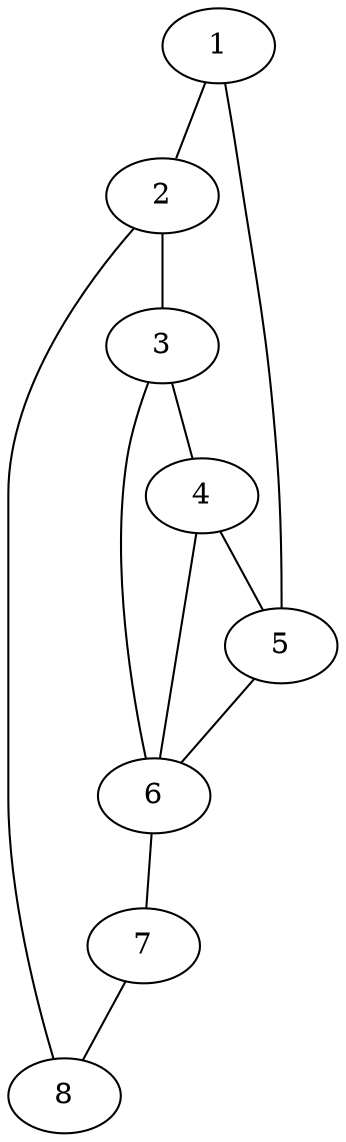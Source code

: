 digraph G {
edge [dir=none];
    1 -> 2;
    1 -> 5;
    2 -> 3;
    2 -> 8;
    3 -> 4;
    3 -> 6;
    4 -> 5;
    4 -> 6;
    5 -> 6;
    6 -> 7;
    7 -> 8;
}
